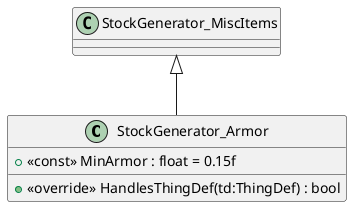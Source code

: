 @startuml
class StockGenerator_Armor {
    + <<const>> MinArmor : float = 0.15f
    + <<override>> HandlesThingDef(td:ThingDef) : bool
}
StockGenerator_MiscItems <|-- StockGenerator_Armor
@enduml
